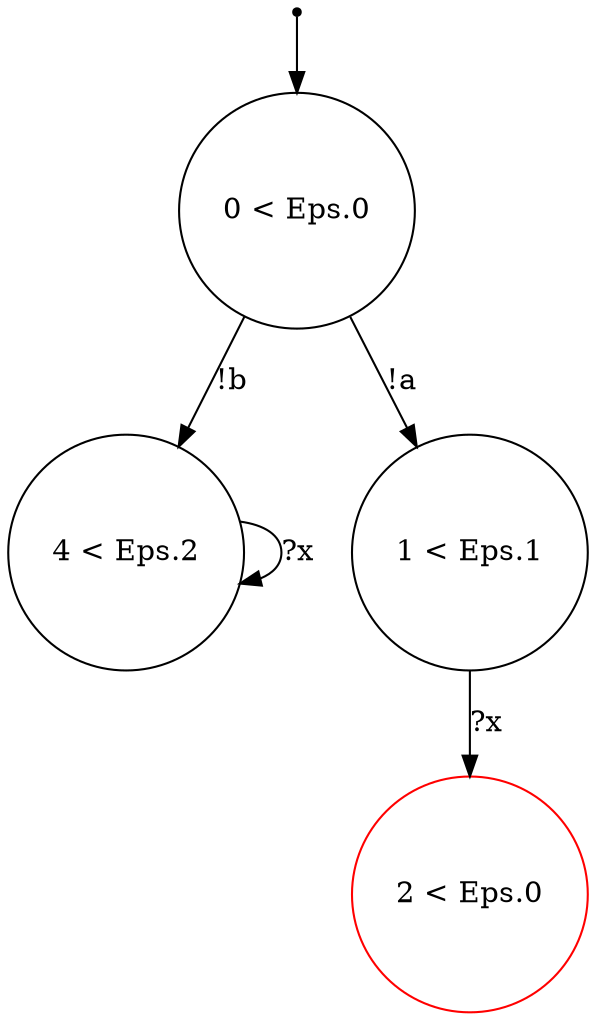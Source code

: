 digraph {
 node [shape=point] ENTRY
 node [shape=circle]
4 [label="4 < Eps.2
"]
2 [label="2 < Eps.0
" color="red"]
1 [label="1 < Eps.1
"]
0 [label="0 < Eps.0
"]
ENTRY -> 0
4 -> 4 [label="?x"]
1 -> 2 [label="?x"]
0 -> 1 [label="!a"]
0 -> 4 [label="!b"]

}